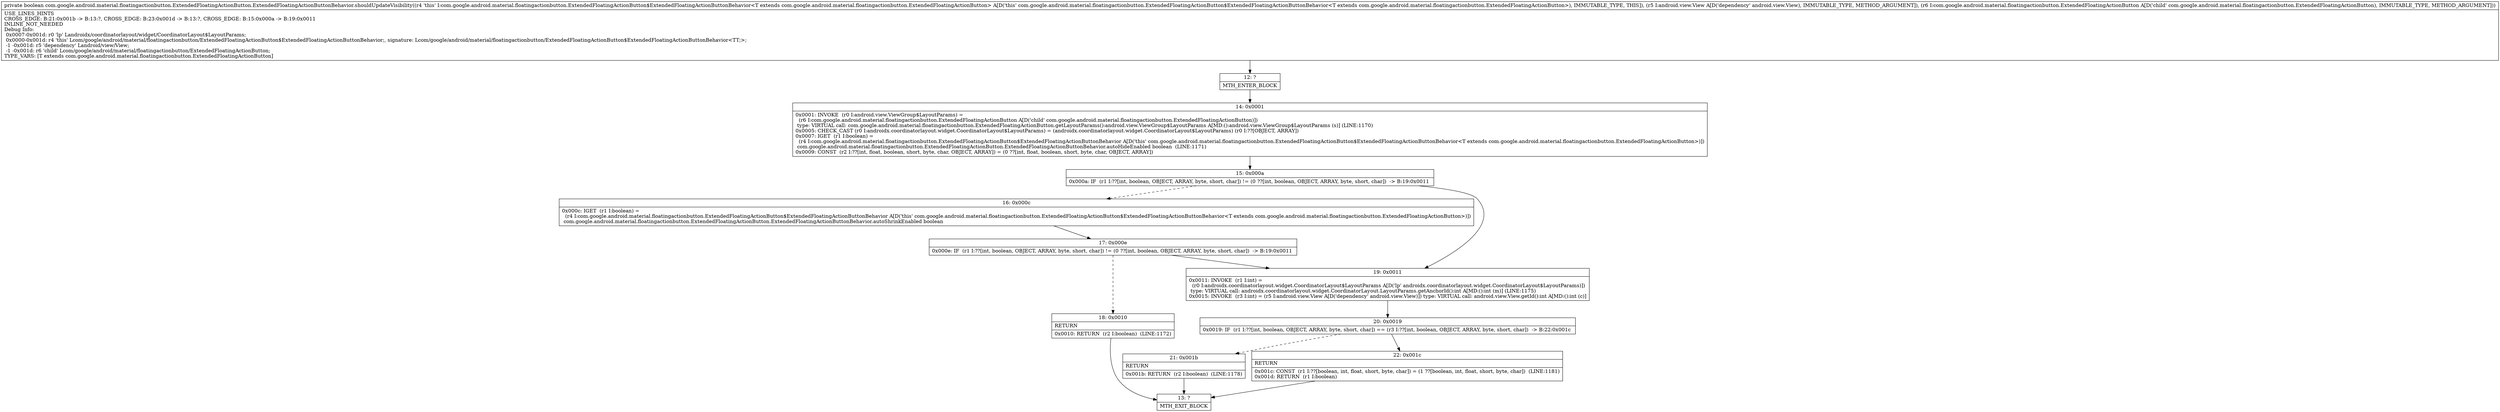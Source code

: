 digraph "CFG forcom.google.android.material.floatingactionbutton.ExtendedFloatingActionButton.ExtendedFloatingActionButtonBehavior.shouldUpdateVisibility(Landroid\/view\/View;Lcom\/google\/android\/material\/floatingactionbutton\/ExtendedFloatingActionButton;)Z" {
Node_12 [shape=record,label="{12\:\ ?|MTH_ENTER_BLOCK\l}"];
Node_14 [shape=record,label="{14\:\ 0x0001|0x0001: INVOKE  (r0 I:android.view.ViewGroup$LayoutParams) = \l  (r6 I:com.google.android.material.floatingactionbutton.ExtendedFloatingActionButton A[D('child' com.google.android.material.floatingactionbutton.ExtendedFloatingActionButton)])\l type: VIRTUAL call: com.google.android.material.floatingactionbutton.ExtendedFloatingActionButton.getLayoutParams():android.view.ViewGroup$LayoutParams A[MD:():android.view.ViewGroup$LayoutParams (s)] (LINE:1170)\l0x0005: CHECK_CAST (r0 I:androidx.coordinatorlayout.widget.CoordinatorLayout$LayoutParams) = (androidx.coordinatorlayout.widget.CoordinatorLayout$LayoutParams) (r0 I:??[OBJECT, ARRAY]) \l0x0007: IGET  (r1 I:boolean) = \l  (r4 I:com.google.android.material.floatingactionbutton.ExtendedFloatingActionButton$ExtendedFloatingActionButtonBehavior A[D('this' com.google.android.material.floatingactionbutton.ExtendedFloatingActionButton$ExtendedFloatingActionButtonBehavior\<T extends com.google.android.material.floatingactionbutton.ExtendedFloatingActionButton\>)])\l com.google.android.material.floatingactionbutton.ExtendedFloatingActionButton.ExtendedFloatingActionButtonBehavior.autoHideEnabled boolean  (LINE:1171)\l0x0009: CONST  (r2 I:??[int, float, boolean, short, byte, char, OBJECT, ARRAY]) = (0 ??[int, float, boolean, short, byte, char, OBJECT, ARRAY]) \l}"];
Node_15 [shape=record,label="{15\:\ 0x000a|0x000a: IF  (r1 I:??[int, boolean, OBJECT, ARRAY, byte, short, char]) != (0 ??[int, boolean, OBJECT, ARRAY, byte, short, char])  \-\> B:19:0x0011 \l}"];
Node_16 [shape=record,label="{16\:\ 0x000c|0x000c: IGET  (r1 I:boolean) = \l  (r4 I:com.google.android.material.floatingactionbutton.ExtendedFloatingActionButton$ExtendedFloatingActionButtonBehavior A[D('this' com.google.android.material.floatingactionbutton.ExtendedFloatingActionButton$ExtendedFloatingActionButtonBehavior\<T extends com.google.android.material.floatingactionbutton.ExtendedFloatingActionButton\>)])\l com.google.android.material.floatingactionbutton.ExtendedFloatingActionButton.ExtendedFloatingActionButtonBehavior.autoShrinkEnabled boolean \l}"];
Node_17 [shape=record,label="{17\:\ 0x000e|0x000e: IF  (r1 I:??[int, boolean, OBJECT, ARRAY, byte, short, char]) != (0 ??[int, boolean, OBJECT, ARRAY, byte, short, char])  \-\> B:19:0x0011 \l}"];
Node_18 [shape=record,label="{18\:\ 0x0010|RETURN\l|0x0010: RETURN  (r2 I:boolean)  (LINE:1172)\l}"];
Node_13 [shape=record,label="{13\:\ ?|MTH_EXIT_BLOCK\l}"];
Node_19 [shape=record,label="{19\:\ 0x0011|0x0011: INVOKE  (r1 I:int) = \l  (r0 I:androidx.coordinatorlayout.widget.CoordinatorLayout$LayoutParams A[D('lp' androidx.coordinatorlayout.widget.CoordinatorLayout$LayoutParams)])\l type: VIRTUAL call: androidx.coordinatorlayout.widget.CoordinatorLayout.LayoutParams.getAnchorId():int A[MD:():int (m)] (LINE:1175)\l0x0015: INVOKE  (r3 I:int) = (r5 I:android.view.View A[D('dependency' android.view.View)]) type: VIRTUAL call: android.view.View.getId():int A[MD:():int (c)]\l}"];
Node_20 [shape=record,label="{20\:\ 0x0019|0x0019: IF  (r1 I:??[int, boolean, OBJECT, ARRAY, byte, short, char]) == (r3 I:??[int, boolean, OBJECT, ARRAY, byte, short, char])  \-\> B:22:0x001c \l}"];
Node_21 [shape=record,label="{21\:\ 0x001b|RETURN\l|0x001b: RETURN  (r2 I:boolean)  (LINE:1178)\l}"];
Node_22 [shape=record,label="{22\:\ 0x001c|RETURN\l|0x001c: CONST  (r1 I:??[boolean, int, float, short, byte, char]) = (1 ??[boolean, int, float, short, byte, char])  (LINE:1181)\l0x001d: RETURN  (r1 I:boolean) \l}"];
MethodNode[shape=record,label="{private boolean com.google.android.material.floatingactionbutton.ExtendedFloatingActionButton.ExtendedFloatingActionButtonBehavior.shouldUpdateVisibility((r4 'this' I:com.google.android.material.floatingactionbutton.ExtendedFloatingActionButton$ExtendedFloatingActionButtonBehavior\<T extends com.google.android.material.floatingactionbutton.ExtendedFloatingActionButton\> A[D('this' com.google.android.material.floatingactionbutton.ExtendedFloatingActionButton$ExtendedFloatingActionButtonBehavior\<T extends com.google.android.material.floatingactionbutton.ExtendedFloatingActionButton\>), IMMUTABLE_TYPE, THIS]), (r5 I:android.view.View A[D('dependency' android.view.View), IMMUTABLE_TYPE, METHOD_ARGUMENT]), (r6 I:com.google.android.material.floatingactionbutton.ExtendedFloatingActionButton A[D('child' com.google.android.material.floatingactionbutton.ExtendedFloatingActionButton), IMMUTABLE_TYPE, METHOD_ARGUMENT]))  | USE_LINES_HINTS\lCROSS_EDGE: B:21:0x001b \-\> B:13:?, CROSS_EDGE: B:23:0x001d \-\> B:13:?, CROSS_EDGE: B:15:0x000a \-\> B:19:0x0011\lINLINE_NOT_NEEDED\lDebug Info:\l  0x0007\-0x001d: r0 'lp' Landroidx\/coordinatorlayout\/widget\/CoordinatorLayout$LayoutParams;\l  0x0000\-0x001d: r4 'this' Lcom\/google\/android\/material\/floatingactionbutton\/ExtendedFloatingActionButton$ExtendedFloatingActionButtonBehavior;, signature: Lcom\/google\/android\/material\/floatingactionbutton\/ExtendedFloatingActionButton$ExtendedFloatingActionButtonBehavior\<TT;\>;\l  \-1 \-0x001d: r5 'dependency' Landroid\/view\/View;\l  \-1 \-0x001d: r6 'child' Lcom\/google\/android\/material\/floatingactionbutton\/ExtendedFloatingActionButton;\lTYPE_VARS: [T extends com.google.android.material.floatingactionbutton.ExtendedFloatingActionButton]\l}"];
MethodNode -> Node_12;Node_12 -> Node_14;
Node_14 -> Node_15;
Node_15 -> Node_16[style=dashed];
Node_15 -> Node_19;
Node_16 -> Node_17;
Node_17 -> Node_18[style=dashed];
Node_17 -> Node_19;
Node_18 -> Node_13;
Node_19 -> Node_20;
Node_20 -> Node_21[style=dashed];
Node_20 -> Node_22;
Node_21 -> Node_13;
Node_22 -> Node_13;
}

